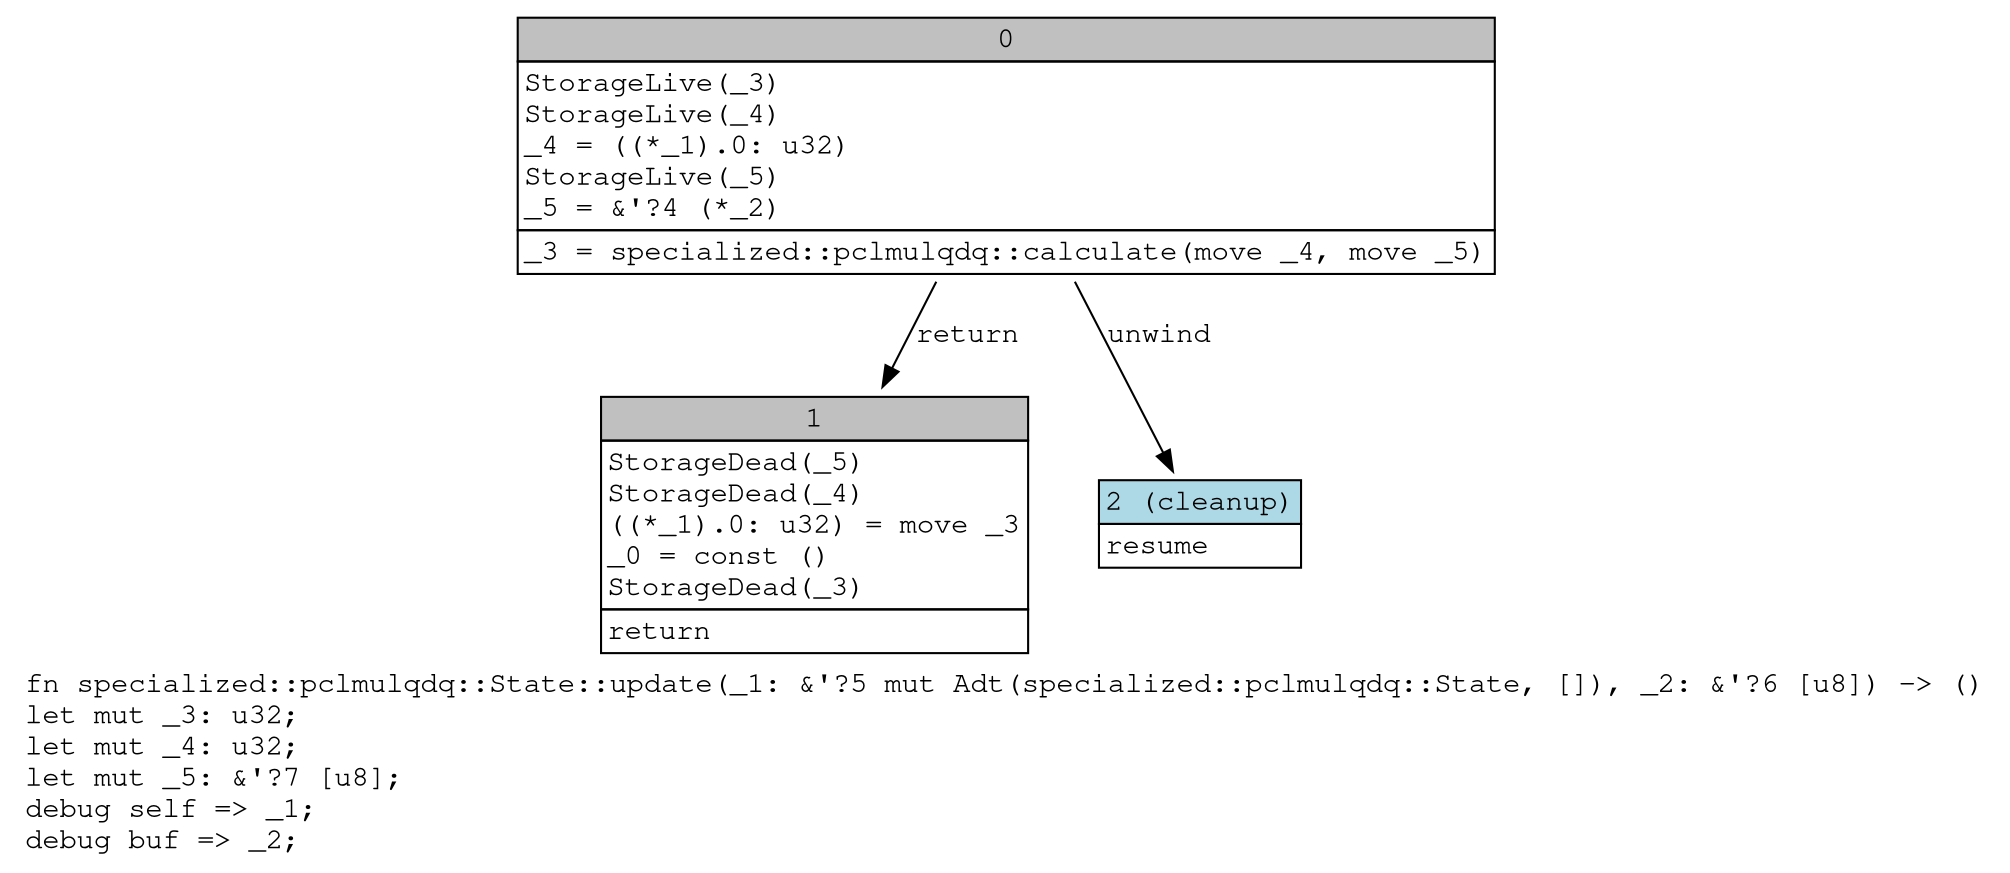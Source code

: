digraph Mir_0_60 {
    graph [fontname="Courier, monospace"];
    node [fontname="Courier, monospace"];
    edge [fontname="Courier, monospace"];
    label=<fn specialized::pclmulqdq::State::update(_1: &amp;'?5 mut Adt(specialized::pclmulqdq::State, []), _2: &amp;'?6 [u8]) -&gt; ()<br align="left"/>let mut _3: u32;<br align="left"/>let mut _4: u32;<br align="left"/>let mut _5: &amp;'?7 [u8];<br align="left"/>debug self =&gt; _1;<br align="left"/>debug buf =&gt; _2;<br align="left"/>>;
    bb0__0_60 [shape="none", label=<<table border="0" cellborder="1" cellspacing="0"><tr><td bgcolor="gray" align="center" colspan="1">0</td></tr><tr><td align="left" balign="left">StorageLive(_3)<br/>StorageLive(_4)<br/>_4 = ((*_1).0: u32)<br/>StorageLive(_5)<br/>_5 = &amp;'?4 (*_2)<br/></td></tr><tr><td align="left">_3 = specialized::pclmulqdq::calculate(move _4, move _5)</td></tr></table>>];
    bb1__0_60 [shape="none", label=<<table border="0" cellborder="1" cellspacing="0"><tr><td bgcolor="gray" align="center" colspan="1">1</td></tr><tr><td align="left" balign="left">StorageDead(_5)<br/>StorageDead(_4)<br/>((*_1).0: u32) = move _3<br/>_0 = const ()<br/>StorageDead(_3)<br/></td></tr><tr><td align="left">return</td></tr></table>>];
    bb2__0_60 [shape="none", label=<<table border="0" cellborder="1" cellspacing="0"><tr><td bgcolor="lightblue" align="center" colspan="1">2 (cleanup)</td></tr><tr><td align="left">resume</td></tr></table>>];
    bb0__0_60 -> bb1__0_60 [label="return"];
    bb0__0_60 -> bb2__0_60 [label="unwind"];
}
